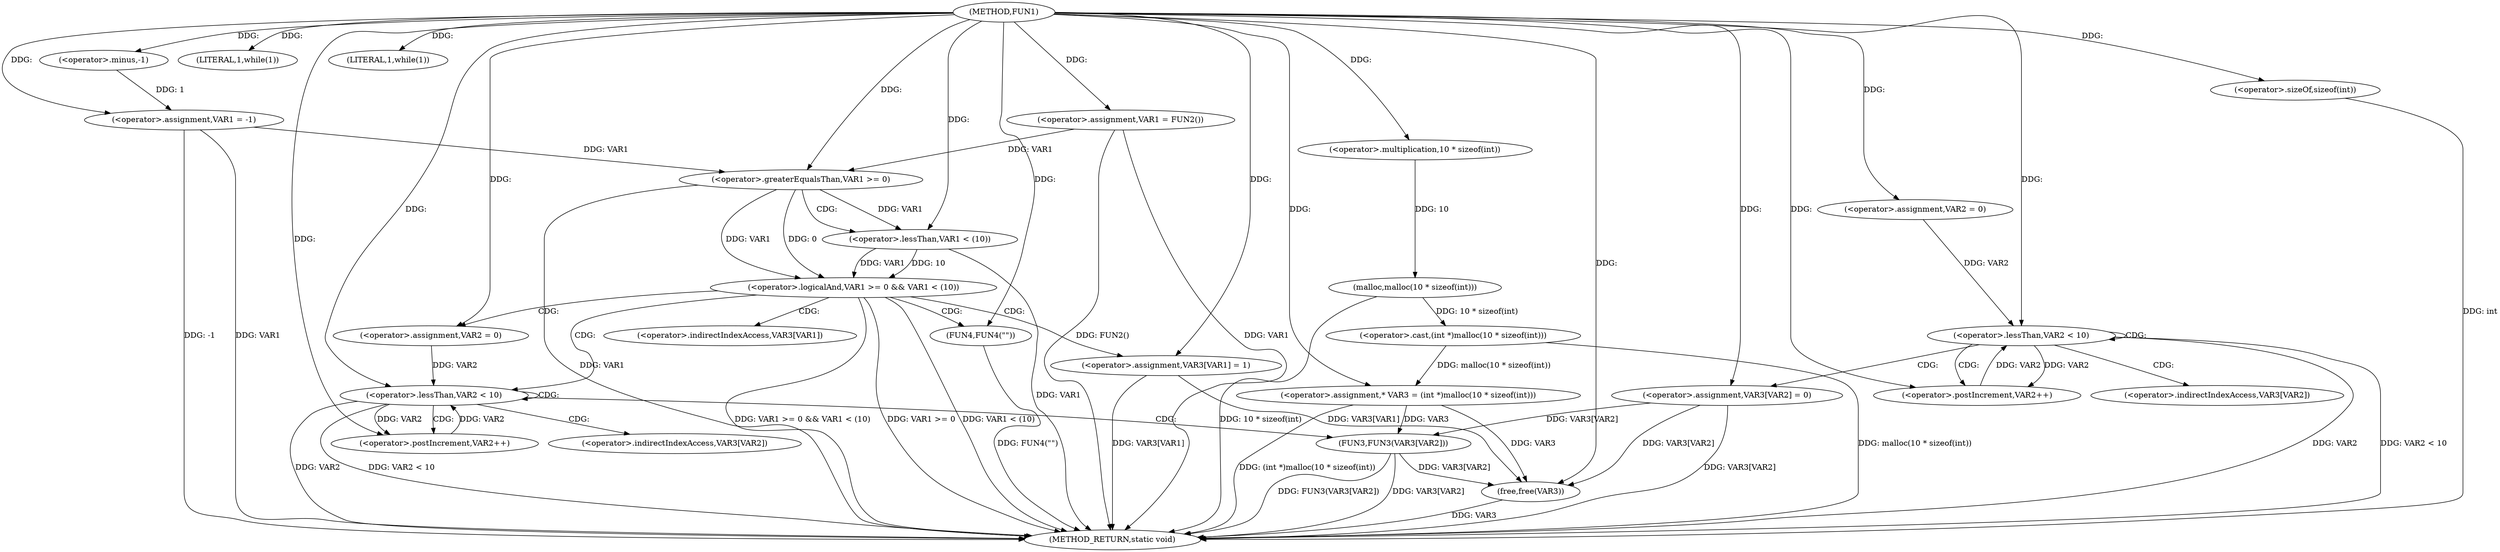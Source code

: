 digraph FUN1 {  
"1000100" [label = "(METHOD,FUN1)" ]
"1000179" [label = "(METHOD_RETURN,static void)" ]
"1000103" [label = "(<operator>.assignment,VAR1 = -1)" ]
"1000105" [label = "(<operator>.minus,-1)" ]
"1000108" [label = "(LITERAL,1,while(1))" ]
"1000110" [label = "(<operator>.assignment,VAR1 = FUN2())" ]
"1000115" [label = "(LITERAL,1,while(1))" ]
"1000120" [label = "(<operator>.assignment,* VAR3 = (int *)malloc(10 * sizeof(int)))" ]
"1000122" [label = "(<operator>.cast,(int *)malloc(10 * sizeof(int)))" ]
"1000124" [label = "(malloc,malloc(10 * sizeof(int)))" ]
"1000125" [label = "(<operator>.multiplication,10 * sizeof(int))" ]
"1000127" [label = "(<operator>.sizeOf,sizeof(int))" ]
"1000130" [label = "(<operator>.assignment,VAR2 = 0)" ]
"1000133" [label = "(<operator>.lessThan,VAR2 < 10)" ]
"1000136" [label = "(<operator>.postIncrement,VAR2++)" ]
"1000139" [label = "(<operator>.assignment,VAR3[VAR2] = 0)" ]
"1000145" [label = "(<operator>.logicalAnd,VAR1 >= 0 && VAR1 < (10))" ]
"1000146" [label = "(<operator>.greaterEqualsThan,VAR1 >= 0)" ]
"1000149" [label = "(<operator>.lessThan,VAR1 < (10))" ]
"1000153" [label = "(<operator>.assignment,VAR3[VAR1] = 1)" ]
"1000159" [label = "(<operator>.assignment,VAR2 = 0)" ]
"1000162" [label = "(<operator>.lessThan,VAR2 < 10)" ]
"1000165" [label = "(<operator>.postIncrement,VAR2++)" ]
"1000168" [label = "(FUN3,FUN3(VAR3[VAR2]))" ]
"1000174" [label = "(FUN4,FUN4(\"\"))" ]
"1000176" [label = "(free,free(VAR3))" ]
"1000140" [label = "(<operator>.indirectIndexAccess,VAR3[VAR2])" ]
"1000154" [label = "(<operator>.indirectIndexAccess,VAR3[VAR1])" ]
"1000169" [label = "(<operator>.indirectIndexAccess,VAR3[VAR2])" ]
  "1000124" -> "1000179"  [ label = "DDG: 10 * sizeof(int)"] 
  "1000168" -> "1000179"  [ label = "DDG: VAR3[VAR2]"] 
  "1000103" -> "1000179"  [ label = "DDG: VAR1"] 
  "1000103" -> "1000179"  [ label = "DDG: -1"] 
  "1000139" -> "1000179"  [ label = "DDG: VAR3[VAR2]"] 
  "1000153" -> "1000179"  [ label = "DDG: VAR3[VAR1]"] 
  "1000127" -> "1000179"  [ label = "DDG: int"] 
  "1000174" -> "1000179"  [ label = "DDG: FUN4(\"\")"] 
  "1000168" -> "1000179"  [ label = "DDG: FUN3(VAR3[VAR2])"] 
  "1000133" -> "1000179"  [ label = "DDG: VAR2"] 
  "1000145" -> "1000179"  [ label = "DDG: VAR1 < (10)"] 
  "1000133" -> "1000179"  [ label = "DDG: VAR2 < 10"] 
  "1000110" -> "1000179"  [ label = "DDG: FUN2()"] 
  "1000120" -> "1000179"  [ label = "DDG: (int *)malloc(10 * sizeof(int))"] 
  "1000145" -> "1000179"  [ label = "DDG: VAR1 >= 0 && VAR1 < (10)"] 
  "1000176" -> "1000179"  [ label = "DDG: VAR3"] 
  "1000149" -> "1000179"  [ label = "DDG: VAR1"] 
  "1000162" -> "1000179"  [ label = "DDG: VAR2"] 
  "1000162" -> "1000179"  [ label = "DDG: VAR2 < 10"] 
  "1000145" -> "1000179"  [ label = "DDG: VAR1 >= 0"] 
  "1000146" -> "1000179"  [ label = "DDG: VAR1"] 
  "1000110" -> "1000179"  [ label = "DDG: VAR1"] 
  "1000122" -> "1000179"  [ label = "DDG: malloc(10 * sizeof(int))"] 
  "1000105" -> "1000103"  [ label = "DDG: 1"] 
  "1000100" -> "1000103"  [ label = "DDG: "] 
  "1000100" -> "1000105"  [ label = "DDG: "] 
  "1000100" -> "1000108"  [ label = "DDG: "] 
  "1000100" -> "1000110"  [ label = "DDG: "] 
  "1000100" -> "1000115"  [ label = "DDG: "] 
  "1000122" -> "1000120"  [ label = "DDG: malloc(10 * sizeof(int))"] 
  "1000100" -> "1000120"  [ label = "DDG: "] 
  "1000124" -> "1000122"  [ label = "DDG: 10 * sizeof(int)"] 
  "1000125" -> "1000124"  [ label = "DDG: 10"] 
  "1000100" -> "1000125"  [ label = "DDG: "] 
  "1000100" -> "1000127"  [ label = "DDG: "] 
  "1000100" -> "1000130"  [ label = "DDG: "] 
  "1000136" -> "1000133"  [ label = "DDG: VAR2"] 
  "1000130" -> "1000133"  [ label = "DDG: VAR2"] 
  "1000100" -> "1000133"  [ label = "DDG: "] 
  "1000133" -> "1000136"  [ label = "DDG: VAR2"] 
  "1000100" -> "1000136"  [ label = "DDG: "] 
  "1000100" -> "1000139"  [ label = "DDG: "] 
  "1000146" -> "1000145"  [ label = "DDG: VAR1"] 
  "1000146" -> "1000145"  [ label = "DDG: 0"] 
  "1000103" -> "1000146"  [ label = "DDG: VAR1"] 
  "1000110" -> "1000146"  [ label = "DDG: VAR1"] 
  "1000100" -> "1000146"  [ label = "DDG: "] 
  "1000149" -> "1000145"  [ label = "DDG: VAR1"] 
  "1000149" -> "1000145"  [ label = "DDG: 10"] 
  "1000146" -> "1000149"  [ label = "DDG: VAR1"] 
  "1000100" -> "1000149"  [ label = "DDG: "] 
  "1000100" -> "1000153"  [ label = "DDG: "] 
  "1000100" -> "1000159"  [ label = "DDG: "] 
  "1000159" -> "1000162"  [ label = "DDG: VAR2"] 
  "1000165" -> "1000162"  [ label = "DDG: VAR2"] 
  "1000100" -> "1000162"  [ label = "DDG: "] 
  "1000162" -> "1000165"  [ label = "DDG: VAR2"] 
  "1000100" -> "1000165"  [ label = "DDG: "] 
  "1000139" -> "1000168"  [ label = "DDG: VAR3[VAR2]"] 
  "1000120" -> "1000168"  [ label = "DDG: VAR3"] 
  "1000100" -> "1000174"  [ label = "DDG: "] 
  "1000168" -> "1000176"  [ label = "DDG: VAR3[VAR2]"] 
  "1000139" -> "1000176"  [ label = "DDG: VAR3[VAR2]"] 
  "1000120" -> "1000176"  [ label = "DDG: VAR3"] 
  "1000153" -> "1000176"  [ label = "DDG: VAR3[VAR1]"] 
  "1000100" -> "1000176"  [ label = "DDG: "] 
  "1000133" -> "1000139"  [ label = "CDG: "] 
  "1000133" -> "1000133"  [ label = "CDG: "] 
  "1000133" -> "1000136"  [ label = "CDG: "] 
  "1000133" -> "1000140"  [ label = "CDG: "] 
  "1000145" -> "1000153"  [ label = "CDG: "] 
  "1000145" -> "1000174"  [ label = "CDG: "] 
  "1000145" -> "1000159"  [ label = "CDG: "] 
  "1000145" -> "1000154"  [ label = "CDG: "] 
  "1000145" -> "1000162"  [ label = "CDG: "] 
  "1000146" -> "1000149"  [ label = "CDG: "] 
  "1000162" -> "1000165"  [ label = "CDG: "] 
  "1000162" -> "1000169"  [ label = "CDG: "] 
  "1000162" -> "1000168"  [ label = "CDG: "] 
  "1000162" -> "1000162"  [ label = "CDG: "] 
}
